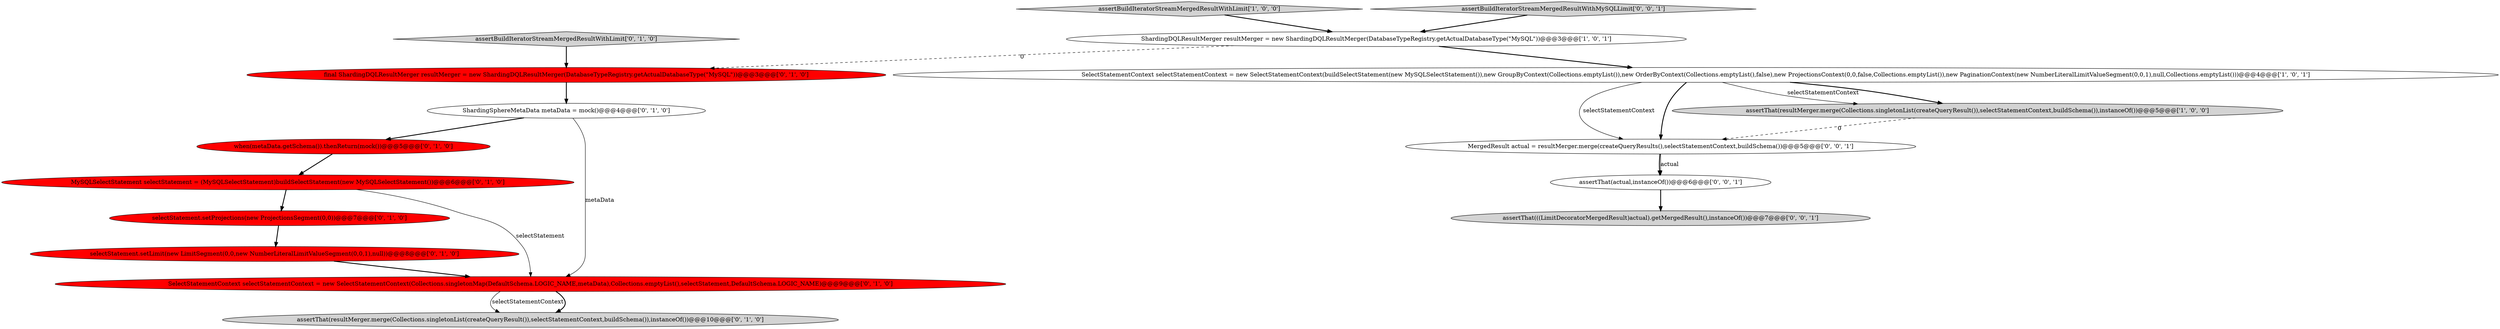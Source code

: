 digraph {
13 [style = filled, label = "assertThat(((LimitDecoratorMergedResult)actual).getMergedResult(),instanceOf())@@@7@@@['0', '0', '1']", fillcolor = lightgray, shape = ellipse image = "AAA0AAABBB3BBB"];
5 [style = filled, label = "final ShardingDQLResultMerger resultMerger = new ShardingDQLResultMerger(DatabaseTypeRegistry.getActualDatabaseType(\"MySQL\"))@@@3@@@['0', '1', '0']", fillcolor = red, shape = ellipse image = "AAA1AAABBB2BBB"];
14 [style = filled, label = "MergedResult actual = resultMerger.merge(createQueryResults(),selectStatementContext,buildSchema())@@@5@@@['0', '0', '1']", fillcolor = white, shape = ellipse image = "AAA0AAABBB3BBB"];
4 [style = filled, label = "ShardingSphereMetaData metaData = mock()@@@4@@@['0', '1', '0']", fillcolor = white, shape = ellipse image = "AAA0AAABBB2BBB"];
0 [style = filled, label = "assertBuildIteratorStreamMergedResultWithLimit['1', '0', '0']", fillcolor = lightgray, shape = diamond image = "AAA0AAABBB1BBB"];
7 [style = filled, label = "when(metaData.getSchema()).thenReturn(mock())@@@5@@@['0', '1', '0']", fillcolor = red, shape = ellipse image = "AAA1AAABBB2BBB"];
15 [style = filled, label = "assertBuildIteratorStreamMergedResultWithMySQLLimit['0', '0', '1']", fillcolor = lightgray, shape = diamond image = "AAA0AAABBB3BBB"];
16 [style = filled, label = "assertThat(actual,instanceOf())@@@6@@@['0', '0', '1']", fillcolor = white, shape = ellipse image = "AAA0AAABBB3BBB"];
1 [style = filled, label = "SelectStatementContext selectStatementContext = new SelectStatementContext(buildSelectStatement(new MySQLSelectStatement()),new GroupByContext(Collections.emptyList()),new OrderByContext(Collections.emptyList(),false),new ProjectionsContext(0,0,false,Collections.emptyList()),new PaginationContext(new NumberLiteralLimitValueSegment(0,0,1),null,Collections.emptyList()))@@@4@@@['1', '0', '1']", fillcolor = white, shape = ellipse image = "AAA0AAABBB1BBB"];
6 [style = filled, label = "selectStatement.setLimit(new LimitSegment(0,0,new NumberLiteralLimitValueSegment(0,0,1),null))@@@8@@@['0', '1', '0']", fillcolor = red, shape = ellipse image = "AAA1AAABBB2BBB"];
8 [style = filled, label = "selectStatement.setProjections(new ProjectionsSegment(0,0))@@@7@@@['0', '1', '0']", fillcolor = red, shape = ellipse image = "AAA1AAABBB2BBB"];
9 [style = filled, label = "assertThat(resultMerger.merge(Collections.singletonList(createQueryResult()),selectStatementContext,buildSchema()),instanceOf())@@@10@@@['0', '1', '0']", fillcolor = lightgray, shape = ellipse image = "AAA0AAABBB2BBB"];
12 [style = filled, label = "SelectStatementContext selectStatementContext = new SelectStatementContext(Collections.singletonMap(DefaultSchema.LOGIC_NAME,metaData),Collections.emptyList(),selectStatement,DefaultSchema.LOGIC_NAME)@@@9@@@['0', '1', '0']", fillcolor = red, shape = ellipse image = "AAA1AAABBB2BBB"];
2 [style = filled, label = "assertThat(resultMerger.merge(Collections.singletonList(createQueryResult()),selectStatementContext,buildSchema()),instanceOf())@@@5@@@['1', '0', '0']", fillcolor = lightgray, shape = ellipse image = "AAA0AAABBB1BBB"];
10 [style = filled, label = "assertBuildIteratorStreamMergedResultWithLimit['0', '1', '0']", fillcolor = lightgray, shape = diamond image = "AAA0AAABBB2BBB"];
3 [style = filled, label = "ShardingDQLResultMerger resultMerger = new ShardingDQLResultMerger(DatabaseTypeRegistry.getActualDatabaseType(\"MySQL\"))@@@3@@@['1', '0', '1']", fillcolor = white, shape = ellipse image = "AAA0AAABBB1BBB"];
11 [style = filled, label = "MySQLSelectStatement selectStatement = (MySQLSelectStatement)buildSelectStatement(new MySQLSelectStatement())@@@6@@@['0', '1', '0']", fillcolor = red, shape = ellipse image = "AAA1AAABBB2BBB"];
0->3 [style = bold, label=""];
14->16 [style = bold, label=""];
3->5 [style = dashed, label="0"];
11->12 [style = solid, label="selectStatement"];
16->13 [style = bold, label=""];
7->11 [style = bold, label=""];
12->9 [style = solid, label="selectStatementContext"];
3->1 [style = bold, label=""];
8->6 [style = bold, label=""];
1->2 [style = solid, label="selectStatementContext"];
12->9 [style = bold, label=""];
15->3 [style = bold, label=""];
1->14 [style = solid, label="selectStatementContext"];
4->7 [style = bold, label=""];
4->12 [style = solid, label="metaData"];
14->16 [style = solid, label="actual"];
10->5 [style = bold, label=""];
2->14 [style = dashed, label="0"];
5->4 [style = bold, label=""];
11->8 [style = bold, label=""];
1->14 [style = bold, label=""];
1->2 [style = bold, label=""];
6->12 [style = bold, label=""];
}
